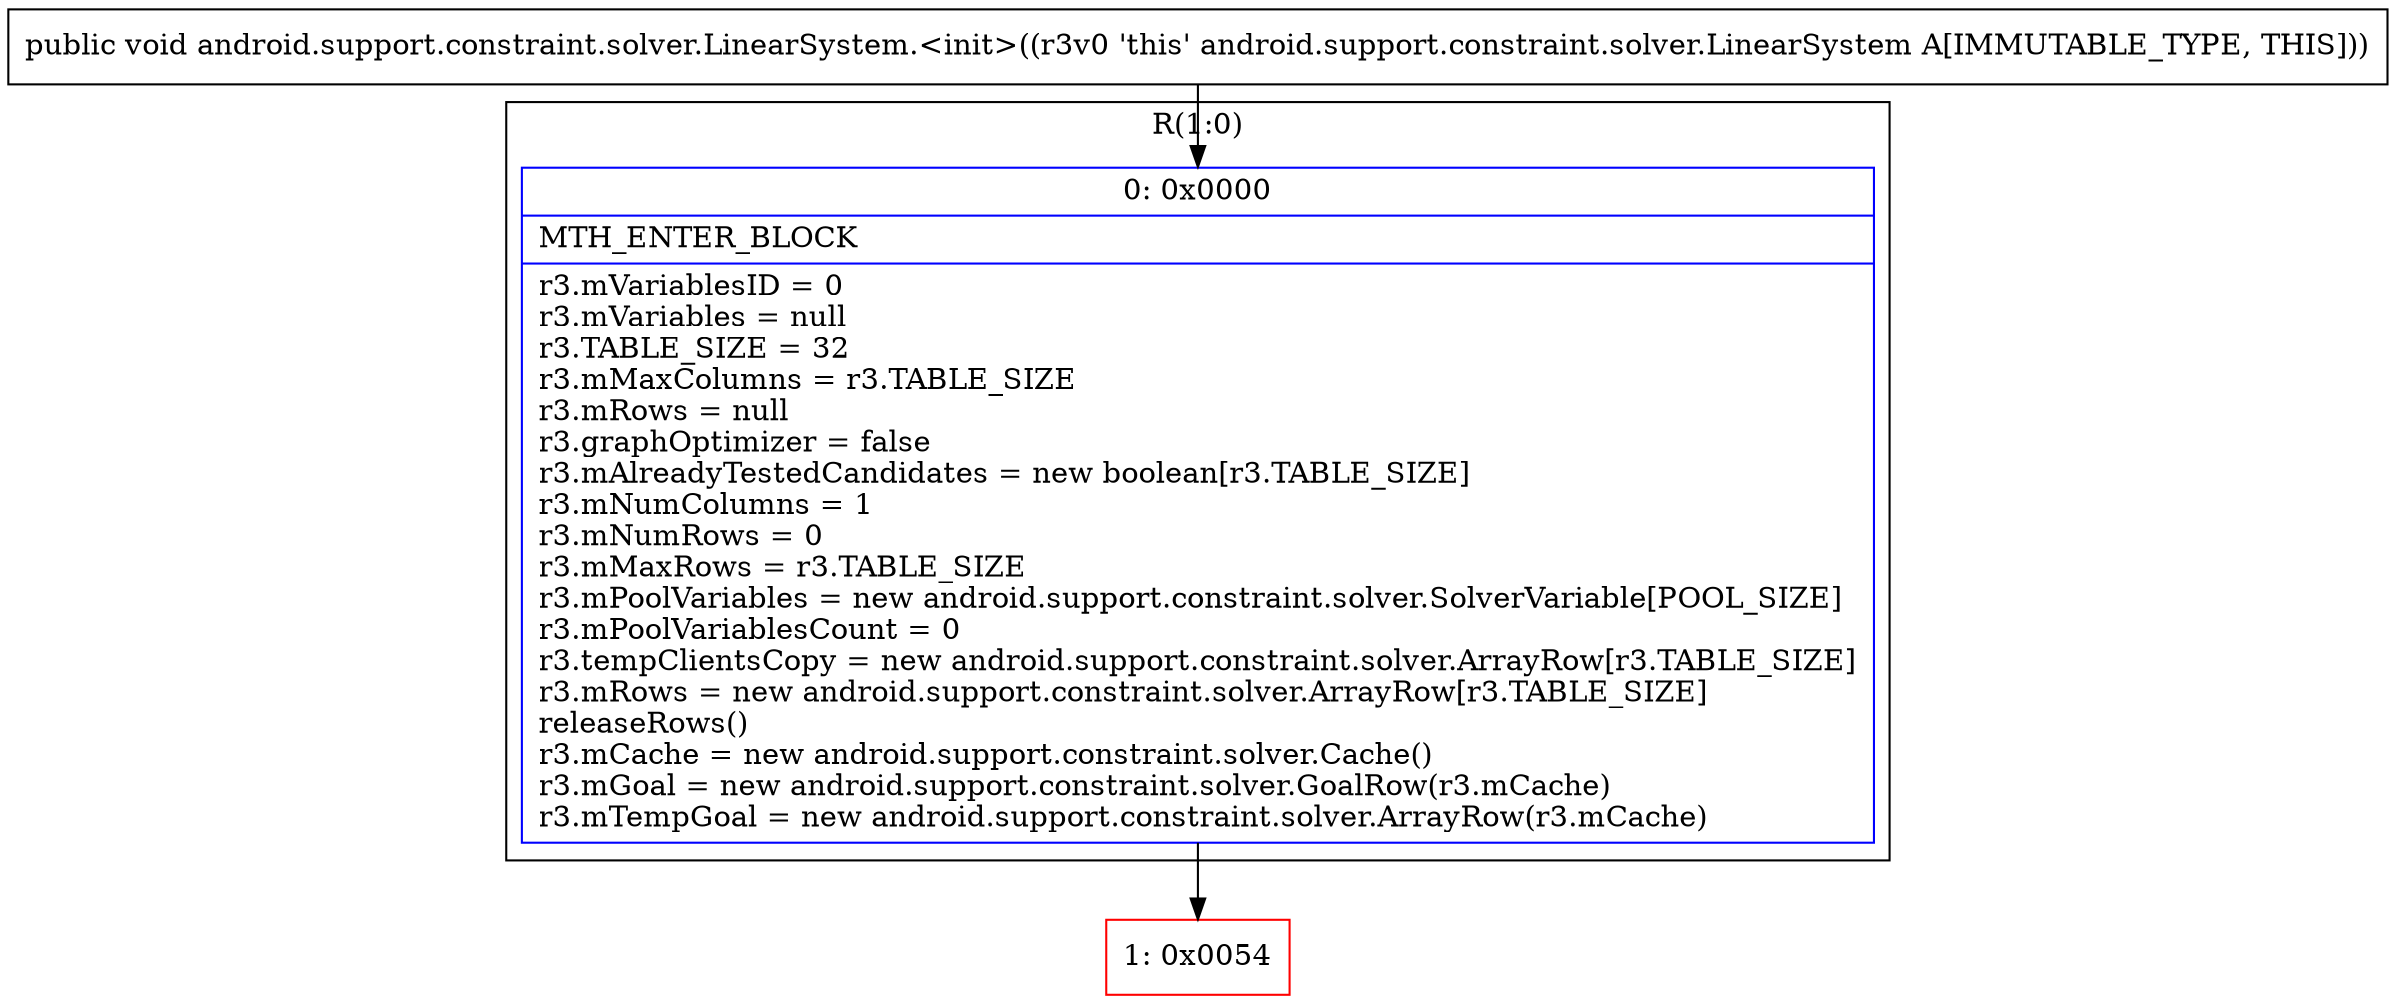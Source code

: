 digraph "CFG forandroid.support.constraint.solver.LinearSystem.\<init\>()V" {
subgraph cluster_Region_877635739 {
label = "R(1:0)";
node [shape=record,color=blue];
Node_0 [shape=record,label="{0\:\ 0x0000|MTH_ENTER_BLOCK\l|r3.mVariablesID = 0\lr3.mVariables = null\lr3.TABLE_SIZE = 32\lr3.mMaxColumns = r3.TABLE_SIZE\lr3.mRows = null\lr3.graphOptimizer = false\lr3.mAlreadyTestedCandidates = new boolean[r3.TABLE_SIZE]\lr3.mNumColumns = 1\lr3.mNumRows = 0\lr3.mMaxRows = r3.TABLE_SIZE\lr3.mPoolVariables = new android.support.constraint.solver.SolverVariable[POOL_SIZE]\lr3.mPoolVariablesCount = 0\lr3.tempClientsCopy = new android.support.constraint.solver.ArrayRow[r3.TABLE_SIZE]\lr3.mRows = new android.support.constraint.solver.ArrayRow[r3.TABLE_SIZE]\lreleaseRows()\lr3.mCache = new android.support.constraint.solver.Cache()\lr3.mGoal = new android.support.constraint.solver.GoalRow(r3.mCache)\lr3.mTempGoal = new android.support.constraint.solver.ArrayRow(r3.mCache)\l}"];
}
Node_1 [shape=record,color=red,label="{1\:\ 0x0054}"];
MethodNode[shape=record,label="{public void android.support.constraint.solver.LinearSystem.\<init\>((r3v0 'this' android.support.constraint.solver.LinearSystem A[IMMUTABLE_TYPE, THIS])) }"];
MethodNode -> Node_0;
Node_0 -> Node_1;
}

